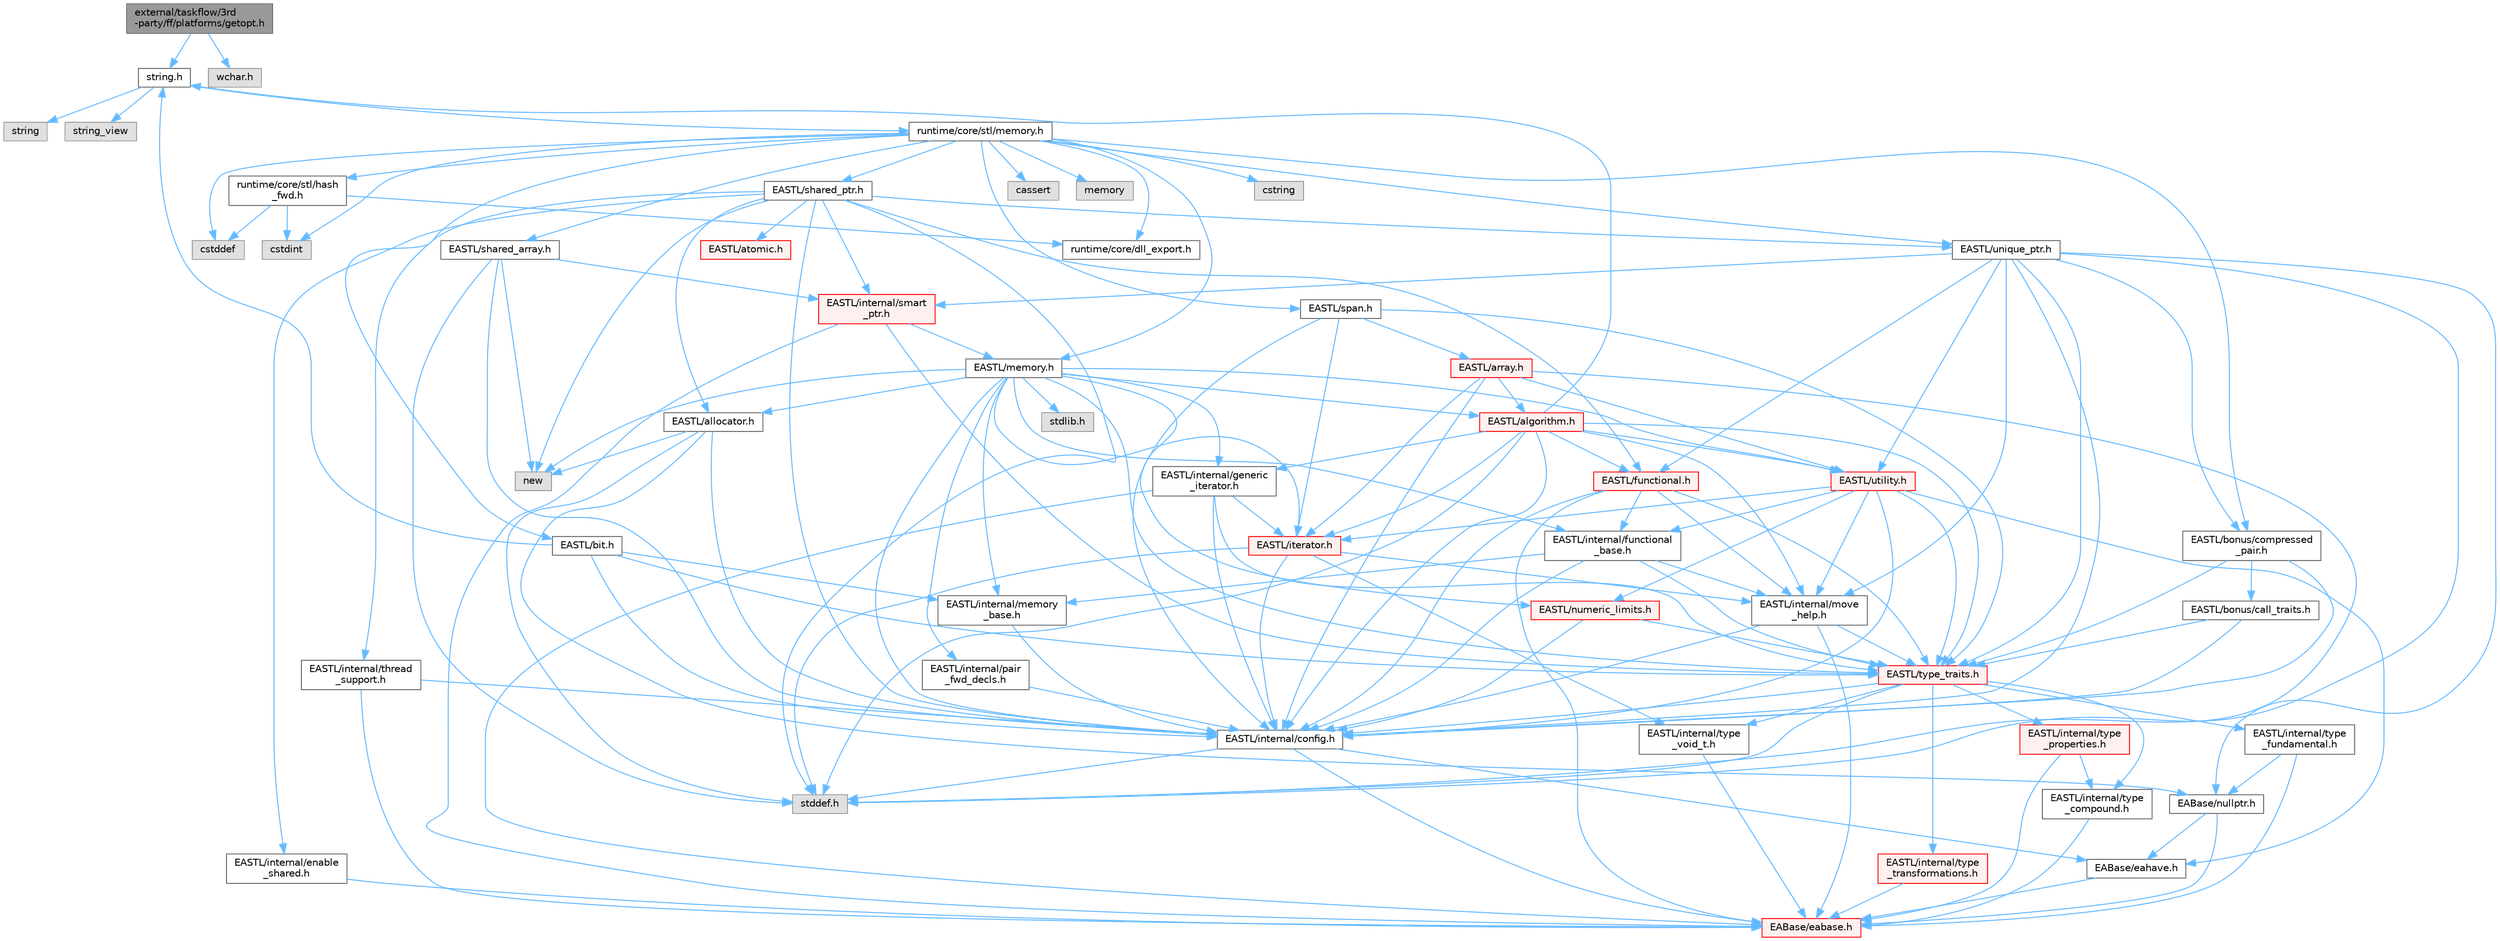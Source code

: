 digraph "external/taskflow/3rd-party/ff/platforms/getopt.h"
{
 // LATEX_PDF_SIZE
  bgcolor="transparent";
  edge [fontname=Helvetica,fontsize=10,labelfontname=Helvetica,labelfontsize=10];
  node [fontname=Helvetica,fontsize=10,shape=box,height=0.2,width=0.4];
  Node1 [id="Node000001",label="external/taskflow/3rd\l-party/ff/platforms/getopt.h",height=0.2,width=0.4,color="gray40", fillcolor="grey60", style="filled", fontcolor="black",tooltip=" "];
  Node1 -> Node2 [id="edge1_Node000001_Node000002",color="steelblue1",style="solid",tooltip=" "];
  Node2 [id="Node000002",label="string.h",height=0.2,width=0.4,color="grey40", fillcolor="white", style="filled",URL="$string_8h.html",tooltip=" "];
  Node2 -> Node3 [id="edge2_Node000002_Node000003",color="steelblue1",style="solid",tooltip=" "];
  Node3 [id="Node000003",label="string",height=0.2,width=0.4,color="grey60", fillcolor="#E0E0E0", style="filled",tooltip=" "];
  Node2 -> Node4 [id="edge3_Node000002_Node000004",color="steelblue1",style="solid",tooltip=" "];
  Node4 [id="Node000004",label="string_view",height=0.2,width=0.4,color="grey60", fillcolor="#E0E0E0", style="filled",tooltip=" "];
  Node2 -> Node5 [id="edge4_Node000002_Node000005",color="steelblue1",style="solid",tooltip=" "];
  Node5 [id="Node000005",label="runtime/core/stl/memory.h",height=0.2,width=0.4,color="grey40", fillcolor="white", style="filled",URL="$runtime_2core_2stl_2memory_8h.html",tooltip=" "];
  Node5 -> Node6 [id="edge5_Node000005_Node000006",color="steelblue1",style="solid",tooltip=" "];
  Node6 [id="Node000006",label="cstddef",height=0.2,width=0.4,color="grey60", fillcolor="#E0E0E0", style="filled",tooltip=" "];
  Node5 -> Node7 [id="edge6_Node000005_Node000007",color="steelblue1",style="solid",tooltip=" "];
  Node7 [id="Node000007",label="cstdint",height=0.2,width=0.4,color="grey60", fillcolor="#E0E0E0", style="filled",tooltip=" "];
  Node5 -> Node8 [id="edge7_Node000005_Node000008",color="steelblue1",style="solid",tooltip=" "];
  Node8 [id="Node000008",label="cassert",height=0.2,width=0.4,color="grey60", fillcolor="#E0E0E0", style="filled",tooltip=" "];
  Node5 -> Node9 [id="edge8_Node000005_Node000009",color="steelblue1",style="solid",tooltip=" "];
  Node9 [id="Node000009",label="memory",height=0.2,width=0.4,color="grey60", fillcolor="#E0E0E0", style="filled",tooltip=" "];
  Node5 -> Node10 [id="edge9_Node000005_Node000010",color="steelblue1",style="solid",tooltip=" "];
  Node10 [id="Node000010",label="cstring",height=0.2,width=0.4,color="grey60", fillcolor="#E0E0E0", style="filled",tooltip=" "];
  Node5 -> Node11 [id="edge10_Node000005_Node000011",color="steelblue1",style="solid",tooltip=" "];
  Node11 [id="Node000011",label="EASTL/bit.h",height=0.2,width=0.4,color="grey40", fillcolor="white", style="filled",URL="$bit_8h.html",tooltip=" "];
  Node11 -> Node12 [id="edge11_Node000011_Node000012",color="steelblue1",style="solid",tooltip=" "];
  Node12 [id="Node000012",label="EASTL/internal/config.h",height=0.2,width=0.4,color="grey40", fillcolor="white", style="filled",URL="$runtime_2_e_a_s_t_l_2include_2_e_a_s_t_l_2internal_2config_8h.html",tooltip=" "];
  Node12 -> Node13 [id="edge12_Node000012_Node000013",color="steelblue1",style="solid",tooltip=" "];
  Node13 [id="Node000013",label="EABase/eabase.h",height=0.2,width=0.4,color="red", fillcolor="#FFF0F0", style="filled",URL="$eabase_8h.html",tooltip=" "];
  Node12 -> Node19 [id="edge13_Node000012_Node000019",color="steelblue1",style="solid",tooltip=" "];
  Node19 [id="Node000019",label="EABase/eahave.h",height=0.2,width=0.4,color="grey40", fillcolor="white", style="filled",URL="$eahave_8h.html",tooltip=" "];
  Node19 -> Node13 [id="edge14_Node000019_Node000013",color="steelblue1",style="solid",tooltip=" "];
  Node12 -> Node20 [id="edge15_Node000012_Node000020",color="steelblue1",style="solid",tooltip=" "];
  Node20 [id="Node000020",label="stddef.h",height=0.2,width=0.4,color="grey60", fillcolor="#E0E0E0", style="filled",tooltip=" "];
  Node11 -> Node21 [id="edge16_Node000011_Node000021",color="steelblue1",style="solid",tooltip=" "];
  Node21 [id="Node000021",label="EASTL/internal/memory\l_base.h",height=0.2,width=0.4,color="grey40", fillcolor="white", style="filled",URL="$memory__base_8h.html",tooltip=" "];
  Node21 -> Node12 [id="edge17_Node000021_Node000012",color="steelblue1",style="solid",tooltip=" "];
  Node11 -> Node22 [id="edge18_Node000011_Node000022",color="steelblue1",style="solid",tooltip=" "];
  Node22 [id="Node000022",label="EASTL/type_traits.h",height=0.2,width=0.4,color="red", fillcolor="#FFF0F0", style="filled",URL="$_e_a_s_t_l_2include_2_e_a_s_t_l_2type__traits_8h.html",tooltip=" "];
  Node22 -> Node12 [id="edge19_Node000022_Node000012",color="steelblue1",style="solid",tooltip=" "];
  Node22 -> Node20 [id="edge20_Node000022_Node000020",color="steelblue1",style="solid",tooltip=" "];
  Node22 -> Node23 [id="edge21_Node000022_Node000023",color="steelblue1",style="solid",tooltip=" "];
  Node23 [id="Node000023",label="EASTL/internal/type\l_fundamental.h",height=0.2,width=0.4,color="grey40", fillcolor="white", style="filled",URL="$type__fundamental_8h.html",tooltip=" "];
  Node23 -> Node13 [id="edge22_Node000023_Node000013",color="steelblue1",style="solid",tooltip=" "];
  Node23 -> Node24 [id="edge23_Node000023_Node000024",color="steelblue1",style="solid",tooltip=" "];
  Node24 [id="Node000024",label="EABase/nullptr.h",height=0.2,width=0.4,color="grey40", fillcolor="white", style="filled",URL="$nullptr_8h.html",tooltip=" "];
  Node24 -> Node13 [id="edge24_Node000024_Node000013",color="steelblue1",style="solid",tooltip=" "];
  Node24 -> Node19 [id="edge25_Node000024_Node000019",color="steelblue1",style="solid",tooltip=" "];
  Node22 -> Node25 [id="edge26_Node000022_Node000025",color="steelblue1",style="solid",tooltip=" "];
  Node25 [id="Node000025",label="EASTL/internal/type\l_transformations.h",height=0.2,width=0.4,color="red", fillcolor="#FFF0F0", style="filled",URL="$type__transformations_8h.html",tooltip=" "];
  Node25 -> Node13 [id="edge27_Node000025_Node000013",color="steelblue1",style="solid",tooltip=" "];
  Node22 -> Node27 [id="edge28_Node000022_Node000027",color="steelblue1",style="solid",tooltip=" "];
  Node27 [id="Node000027",label="EASTL/internal/type\l_void_t.h",height=0.2,width=0.4,color="grey40", fillcolor="white", style="filled",URL="$type__void__t_8h.html",tooltip=" "];
  Node27 -> Node13 [id="edge29_Node000027_Node000013",color="steelblue1",style="solid",tooltip=" "];
  Node22 -> Node28 [id="edge30_Node000022_Node000028",color="steelblue1",style="solid",tooltip=" "];
  Node28 [id="Node000028",label="EASTL/internal/type\l_properties.h",height=0.2,width=0.4,color="red", fillcolor="#FFF0F0", style="filled",URL="$type__properties_8h.html",tooltip=" "];
  Node28 -> Node13 [id="edge31_Node000028_Node000013",color="steelblue1",style="solid",tooltip=" "];
  Node28 -> Node29 [id="edge32_Node000028_Node000029",color="steelblue1",style="solid",tooltip=" "];
  Node29 [id="Node000029",label="EASTL/internal/type\l_compound.h",height=0.2,width=0.4,color="grey40", fillcolor="white", style="filled",URL="$type__compound_8h.html",tooltip=" "];
  Node29 -> Node13 [id="edge33_Node000029_Node000013",color="steelblue1",style="solid",tooltip=" "];
  Node22 -> Node29 [id="edge34_Node000022_Node000029",color="steelblue1",style="solid",tooltip=" "];
  Node11 -> Node2 [id="edge35_Node000011_Node000002",color="steelblue1",style="solid",tooltip=" "];
  Node5 -> Node32 [id="edge36_Node000005_Node000032",color="steelblue1",style="solid",tooltip=" "];
  Node32 [id="Node000032",label="EASTL/memory.h",height=0.2,width=0.4,color="grey40", fillcolor="white", style="filled",URL="$runtime_2_e_a_s_t_l_2include_2_e_a_s_t_l_2memory_8h.html",tooltip=" "];
  Node32 -> Node12 [id="edge37_Node000032_Node000012",color="steelblue1",style="solid",tooltip=" "];
  Node32 -> Node21 [id="edge38_Node000032_Node000021",color="steelblue1",style="solid",tooltip=" "];
  Node32 -> Node33 [id="edge39_Node000032_Node000033",color="steelblue1",style="solid",tooltip=" "];
  Node33 [id="Node000033",label="EASTL/internal/generic\l_iterator.h",height=0.2,width=0.4,color="grey40", fillcolor="white", style="filled",URL="$generic__iterator_8h.html",tooltip=" "];
  Node33 -> Node13 [id="edge40_Node000033_Node000013",color="steelblue1",style="solid",tooltip=" "];
  Node33 -> Node12 [id="edge41_Node000033_Node000012",color="steelblue1",style="solid",tooltip=" "];
  Node33 -> Node34 [id="edge42_Node000033_Node000034",color="steelblue1",style="solid",tooltip=" "];
  Node34 [id="Node000034",label="EASTL/iterator.h",height=0.2,width=0.4,color="red", fillcolor="#FFF0F0", style="filled",URL="$_e_a_s_t_l_2include_2_e_a_s_t_l_2iterator_8h.html",tooltip=" "];
  Node34 -> Node12 [id="edge43_Node000034_Node000012",color="steelblue1",style="solid",tooltip=" "];
  Node34 -> Node35 [id="edge44_Node000034_Node000035",color="steelblue1",style="solid",tooltip=" "];
  Node35 [id="Node000035",label="EASTL/internal/move\l_help.h",height=0.2,width=0.4,color="grey40", fillcolor="white", style="filled",URL="$move__help_8h.html",tooltip=" "];
  Node35 -> Node13 [id="edge45_Node000035_Node000013",color="steelblue1",style="solid",tooltip=" "];
  Node35 -> Node12 [id="edge46_Node000035_Node000012",color="steelblue1",style="solid",tooltip=" "];
  Node35 -> Node22 [id="edge47_Node000035_Node000022",color="steelblue1",style="solid",tooltip=" "];
  Node34 -> Node27 [id="edge48_Node000034_Node000027",color="steelblue1",style="solid",tooltip=" "];
  Node34 -> Node20 [id="edge49_Node000034_Node000020",color="steelblue1",style="solid",tooltip=" "];
  Node33 -> Node22 [id="edge50_Node000033_Node000022",color="steelblue1",style="solid",tooltip=" "];
  Node32 -> Node37 [id="edge51_Node000032_Node000037",color="steelblue1",style="solid",tooltip=" "];
  Node37 [id="Node000037",label="EASTL/internal/pair\l_fwd_decls.h",height=0.2,width=0.4,color="grey40", fillcolor="white", style="filled",URL="$pair__fwd__decls_8h.html",tooltip=" "];
  Node37 -> Node12 [id="edge52_Node000037_Node000012",color="steelblue1",style="solid",tooltip=" "];
  Node32 -> Node38 [id="edge53_Node000032_Node000038",color="steelblue1",style="solid",tooltip=" "];
  Node38 [id="Node000038",label="EASTL/internal/functional\l_base.h",height=0.2,width=0.4,color="grey40", fillcolor="white", style="filled",URL="$functional__base_8h.html",tooltip=" "];
  Node38 -> Node12 [id="edge54_Node000038_Node000012",color="steelblue1",style="solid",tooltip=" "];
  Node38 -> Node21 [id="edge55_Node000038_Node000021",color="steelblue1",style="solid",tooltip=" "];
  Node38 -> Node35 [id="edge56_Node000038_Node000035",color="steelblue1",style="solid",tooltip=" "];
  Node38 -> Node22 [id="edge57_Node000038_Node000022",color="steelblue1",style="solid",tooltip=" "];
  Node32 -> Node39 [id="edge58_Node000032_Node000039",color="steelblue1",style="solid",tooltip=" "];
  Node39 [id="Node000039",label="EASTL/algorithm.h",height=0.2,width=0.4,color="red", fillcolor="#FFF0F0", style="filled",URL="$_e_a_s_t_l_2include_2_e_a_s_t_l_2algorithm_8h.html",tooltip=" "];
  Node39 -> Node12 [id="edge59_Node000039_Node000012",color="steelblue1",style="solid",tooltip=" "];
  Node39 -> Node22 [id="edge60_Node000039_Node000022",color="steelblue1",style="solid",tooltip=" "];
  Node39 -> Node35 [id="edge61_Node000039_Node000035",color="steelblue1",style="solid",tooltip=" "];
  Node39 -> Node34 [id="edge62_Node000039_Node000034",color="steelblue1",style="solid",tooltip=" "];
  Node39 -> Node42 [id="edge63_Node000039_Node000042",color="steelblue1",style="solid",tooltip=" "];
  Node42 [id="Node000042",label="EASTL/functional.h",height=0.2,width=0.4,color="red", fillcolor="#FFF0F0", style="filled",URL="$_e_a_s_t_l_2include_2_e_a_s_t_l_2functional_8h.html",tooltip=" "];
  Node42 -> Node13 [id="edge64_Node000042_Node000013",color="steelblue1",style="solid",tooltip=" "];
  Node42 -> Node12 [id="edge65_Node000042_Node000012",color="steelblue1",style="solid",tooltip=" "];
  Node42 -> Node35 [id="edge66_Node000042_Node000035",color="steelblue1",style="solid",tooltip=" "];
  Node42 -> Node22 [id="edge67_Node000042_Node000022",color="steelblue1",style="solid",tooltip=" "];
  Node42 -> Node38 [id="edge68_Node000042_Node000038",color="steelblue1",style="solid",tooltip=" "];
  Node39 -> Node49 [id="edge69_Node000039_Node000049",color="steelblue1",style="solid",tooltip=" "];
  Node49 [id="Node000049",label="EASTL/utility.h",height=0.2,width=0.4,color="red", fillcolor="#FFF0F0", style="filled",URL="$runtime_2_e_a_s_t_l_2include_2_e_a_s_t_l_2utility_8h.html",tooltip=" "];
  Node49 -> Node12 [id="edge70_Node000049_Node000012",color="steelblue1",style="solid",tooltip=" "];
  Node49 -> Node22 [id="edge71_Node000049_Node000022",color="steelblue1",style="solid",tooltip=" "];
  Node49 -> Node34 [id="edge72_Node000049_Node000034",color="steelblue1",style="solid",tooltip=" "];
  Node49 -> Node50 [id="edge73_Node000049_Node000050",color="steelblue1",style="solid",tooltip=" "];
  Node50 [id="Node000050",label="EASTL/numeric_limits.h",height=0.2,width=0.4,color="red", fillcolor="#FFF0F0", style="filled",URL="$numeric__limits_8h.html",tooltip=" "];
  Node50 -> Node12 [id="edge74_Node000050_Node000012",color="steelblue1",style="solid",tooltip=" "];
  Node50 -> Node22 [id="edge75_Node000050_Node000022",color="steelblue1",style="solid",tooltip=" "];
  Node49 -> Node38 [id="edge76_Node000049_Node000038",color="steelblue1",style="solid",tooltip=" "];
  Node49 -> Node35 [id="edge77_Node000049_Node000035",color="steelblue1",style="solid",tooltip=" "];
  Node49 -> Node19 [id="edge78_Node000049_Node000019",color="steelblue1",style="solid",tooltip=" "];
  Node39 -> Node33 [id="edge79_Node000039_Node000033",color="steelblue1",style="solid",tooltip=" "];
  Node39 -> Node20 [id="edge80_Node000039_Node000020",color="steelblue1",style="solid",tooltip=" "];
  Node39 -> Node2 [id="edge81_Node000039_Node000002",color="steelblue1",style="solid",tooltip=" "];
  Node32 -> Node22 [id="edge82_Node000032_Node000022",color="steelblue1",style="solid",tooltip=" "];
  Node32 -> Node46 [id="edge83_Node000032_Node000046",color="steelblue1",style="solid",tooltip=" "];
  Node46 [id="Node000046",label="EASTL/allocator.h",height=0.2,width=0.4,color="grey40", fillcolor="white", style="filled",URL="$runtime_2_e_a_s_t_l_2include_2_e_a_s_t_l_2allocator_8h.html",tooltip=" "];
  Node46 -> Node12 [id="edge84_Node000046_Node000012",color="steelblue1",style="solid",tooltip=" "];
  Node46 -> Node24 [id="edge85_Node000046_Node000024",color="steelblue1",style="solid",tooltip=" "];
  Node46 -> Node20 [id="edge86_Node000046_Node000020",color="steelblue1",style="solid",tooltip=" "];
  Node46 -> Node47 [id="edge87_Node000046_Node000047",color="steelblue1",style="solid",tooltip=" "];
  Node47 [id="Node000047",label="new",height=0.2,width=0.4,color="grey60", fillcolor="#E0E0E0", style="filled",tooltip=" "];
  Node32 -> Node34 [id="edge88_Node000032_Node000034",color="steelblue1",style="solid",tooltip=" "];
  Node32 -> Node49 [id="edge89_Node000032_Node000049",color="steelblue1",style="solid",tooltip=" "];
  Node32 -> Node50 [id="edge90_Node000032_Node000050",color="steelblue1",style="solid",tooltip=" "];
  Node32 -> Node59 [id="edge91_Node000032_Node000059",color="steelblue1",style="solid",tooltip=" "];
  Node59 [id="Node000059",label="stdlib.h",height=0.2,width=0.4,color="grey60", fillcolor="#E0E0E0", style="filled",tooltip=" "];
  Node32 -> Node47 [id="edge92_Node000032_Node000047",color="steelblue1",style="solid",tooltip=" "];
  Node5 -> Node60 [id="edge93_Node000005_Node000060",color="steelblue1",style="solid",tooltip=" "];
  Node60 [id="Node000060",label="EASTL/shared_array.h",height=0.2,width=0.4,color="grey40", fillcolor="white", style="filled",URL="$shared__array_8h.html",tooltip=" "];
  Node60 -> Node12 [id="edge94_Node000060_Node000012",color="steelblue1",style="solid",tooltip=" "];
  Node60 -> Node61 [id="edge95_Node000060_Node000061",color="steelblue1",style="solid",tooltip=" "];
  Node61 [id="Node000061",label="EASTL/internal/smart\l_ptr.h",height=0.2,width=0.4,color="red", fillcolor="#FFF0F0", style="filled",URL="$smart__ptr_8h.html",tooltip=" "];
  Node61 -> Node13 [id="edge96_Node000061_Node000013",color="steelblue1",style="solid",tooltip=" "];
  Node61 -> Node32 [id="edge97_Node000061_Node000032",color="steelblue1",style="solid",tooltip=" "];
  Node61 -> Node22 [id="edge98_Node000061_Node000022",color="steelblue1",style="solid",tooltip=" "];
  Node60 -> Node47 [id="edge99_Node000060_Node000047",color="steelblue1",style="solid",tooltip=" "];
  Node60 -> Node20 [id="edge100_Node000060_Node000020",color="steelblue1",style="solid",tooltip=" "];
  Node5 -> Node63 [id="edge101_Node000005_Node000063",color="steelblue1",style="solid",tooltip=" "];
  Node63 [id="Node000063",label="EASTL/unique_ptr.h",height=0.2,width=0.4,color="grey40", fillcolor="white", style="filled",URL="$unique__ptr_8h.html",tooltip=" "];
  Node63 -> Node24 [id="edge102_Node000063_Node000024",color="steelblue1",style="solid",tooltip=" "];
  Node63 -> Node64 [id="edge103_Node000063_Node000064",color="steelblue1",style="solid",tooltip=" "];
  Node64 [id="Node000064",label="EASTL/bonus/compressed\l_pair.h",height=0.2,width=0.4,color="grey40", fillcolor="white", style="filled",URL="$compressed__pair_8h.html",tooltip=" "];
  Node64 -> Node12 [id="edge104_Node000064_Node000012",color="steelblue1",style="solid",tooltip=" "];
  Node64 -> Node22 [id="edge105_Node000064_Node000022",color="steelblue1",style="solid",tooltip=" "];
  Node64 -> Node65 [id="edge106_Node000064_Node000065",color="steelblue1",style="solid",tooltip=" "];
  Node65 [id="Node000065",label="EASTL/bonus/call_traits.h",height=0.2,width=0.4,color="grey40", fillcolor="white", style="filled",URL="$call__traits_8h.html",tooltip=" "];
  Node65 -> Node12 [id="edge107_Node000065_Node000012",color="steelblue1",style="solid",tooltip=" "];
  Node65 -> Node22 [id="edge108_Node000065_Node000022",color="steelblue1",style="solid",tooltip=" "];
  Node63 -> Node42 [id="edge109_Node000063_Node000042",color="steelblue1",style="solid",tooltip=" "];
  Node63 -> Node12 [id="edge110_Node000063_Node000012",color="steelblue1",style="solid",tooltip=" "];
  Node63 -> Node35 [id="edge111_Node000063_Node000035",color="steelblue1",style="solid",tooltip=" "];
  Node63 -> Node61 [id="edge112_Node000063_Node000061",color="steelblue1",style="solid",tooltip=" "];
  Node63 -> Node22 [id="edge113_Node000063_Node000022",color="steelblue1",style="solid",tooltip=" "];
  Node63 -> Node49 [id="edge114_Node000063_Node000049",color="steelblue1",style="solid",tooltip=" "];
  Node63 -> Node20 [id="edge115_Node000063_Node000020",color="steelblue1",style="solid",tooltip=" "];
  Node5 -> Node66 [id="edge116_Node000005_Node000066",color="steelblue1",style="solid",tooltip=" "];
  Node66 [id="Node000066",label="EASTL/shared_ptr.h",height=0.2,width=0.4,color="grey40", fillcolor="white", style="filled",URL="$shared__ptr_8h.html",tooltip=" "];
  Node66 -> Node12 [id="edge117_Node000066_Node000012",color="steelblue1",style="solid",tooltip=" "];
  Node66 -> Node61 [id="edge118_Node000066_Node000061",color="steelblue1",style="solid",tooltip=" "];
  Node66 -> Node67 [id="edge119_Node000066_Node000067",color="steelblue1",style="solid",tooltip=" "];
  Node67 [id="Node000067",label="EASTL/internal/thread\l_support.h",height=0.2,width=0.4,color="grey40", fillcolor="white", style="filled",URL="$thread__support_8h.html",tooltip=" "];
  Node67 -> Node13 [id="edge120_Node000067_Node000013",color="steelblue1",style="solid",tooltip=" "];
  Node67 -> Node12 [id="edge121_Node000067_Node000012",color="steelblue1",style="solid",tooltip=" "];
  Node66 -> Node63 [id="edge122_Node000066_Node000063",color="steelblue1",style="solid",tooltip=" "];
  Node66 -> Node42 [id="edge123_Node000066_Node000042",color="steelblue1",style="solid",tooltip=" "];
  Node66 -> Node46 [id="edge124_Node000066_Node000046",color="steelblue1",style="solid",tooltip=" "];
  Node66 -> Node68 [id="edge125_Node000066_Node000068",color="steelblue1",style="solid",tooltip=" "];
  Node68 [id="Node000068",label="EASTL/atomic.h",height=0.2,width=0.4,color="red", fillcolor="#FFF0F0", style="filled",URL="$runtime_2_e_a_s_t_l_2include_2_e_a_s_t_l_2atomic_8h.html",tooltip=" "];
  Node66 -> Node47 [id="edge126_Node000066_Node000047",color="steelblue1",style="solid",tooltip=" "];
  Node66 -> Node20 [id="edge127_Node000066_Node000020",color="steelblue1",style="solid",tooltip=" "];
  Node66 -> Node145 [id="edge128_Node000066_Node000145",color="steelblue1",style="solid",tooltip=" "];
  Node145 [id="Node000145",label="EASTL/internal/enable\l_shared.h",height=0.2,width=0.4,color="grey40", fillcolor="white", style="filled",URL="$enable__shared_8h.html",tooltip=" "];
  Node145 -> Node13 [id="edge129_Node000145_Node000013",color="steelblue1",style="solid",tooltip=" "];
  Node5 -> Node146 [id="edge130_Node000005_Node000146",color="steelblue1",style="solid",tooltip=" "];
  Node146 [id="Node000146",label="EASTL/span.h",height=0.2,width=0.4,color="grey40", fillcolor="white", style="filled",URL="$span_8h.html",tooltip=" "];
  Node146 -> Node12 [id="edge131_Node000146_Node000012",color="steelblue1",style="solid",tooltip=" "];
  Node146 -> Node22 [id="edge132_Node000146_Node000022",color="steelblue1",style="solid",tooltip=" "];
  Node146 -> Node34 [id="edge133_Node000146_Node000034",color="steelblue1",style="solid",tooltip=" "];
  Node146 -> Node147 [id="edge134_Node000146_Node000147",color="steelblue1",style="solid",tooltip=" "];
  Node147 [id="Node000147",label="EASTL/array.h",height=0.2,width=0.4,color="red", fillcolor="#FFF0F0", style="filled",URL="$runtime_2_e_a_s_t_l_2include_2_e_a_s_t_l_2array_8h.html",tooltip=" "];
  Node147 -> Node12 [id="edge135_Node000147_Node000012",color="steelblue1",style="solid",tooltip=" "];
  Node147 -> Node34 [id="edge136_Node000147_Node000034",color="steelblue1",style="solid",tooltip=" "];
  Node147 -> Node39 [id="edge137_Node000147_Node000039",color="steelblue1",style="solid",tooltip=" "];
  Node147 -> Node49 [id="edge138_Node000147_Node000049",color="steelblue1",style="solid",tooltip=" "];
  Node147 -> Node20 [id="edge139_Node000147_Node000020",color="steelblue1",style="solid",tooltip=" "];
  Node5 -> Node64 [id="edge140_Node000005_Node000064",color="steelblue1",style="solid",tooltip=" "];
  Node5 -> Node149 [id="edge141_Node000005_Node000149",color="steelblue1",style="solid",tooltip=" "];
  Node149 [id="Node000149",label="runtime/core/dll_export.h",height=0.2,width=0.4,color="grey40", fillcolor="white", style="filled",URL="$dll__export_8h.html",tooltip=" "];
  Node5 -> Node150 [id="edge142_Node000005_Node000150",color="steelblue1",style="solid",tooltip=" "];
  Node150 [id="Node000150",label="runtime/core/stl/hash\l_fwd.h",height=0.2,width=0.4,color="grey40", fillcolor="white", style="filled",URL="$hash__fwd_8h.html",tooltip=" "];
  Node150 -> Node6 [id="edge143_Node000150_Node000006",color="steelblue1",style="solid",tooltip=" "];
  Node150 -> Node7 [id="edge144_Node000150_Node000007",color="steelblue1",style="solid",tooltip=" "];
  Node150 -> Node149 [id="edge145_Node000150_Node000149",color="steelblue1",style="solid",tooltip=" "];
  Node1 -> Node151 [id="edge146_Node000001_Node000151",color="steelblue1",style="solid",tooltip=" "];
  Node151 [id="Node000151",label="wchar.h",height=0.2,width=0.4,color="grey60", fillcolor="#E0E0E0", style="filled",tooltip=" "];
}

